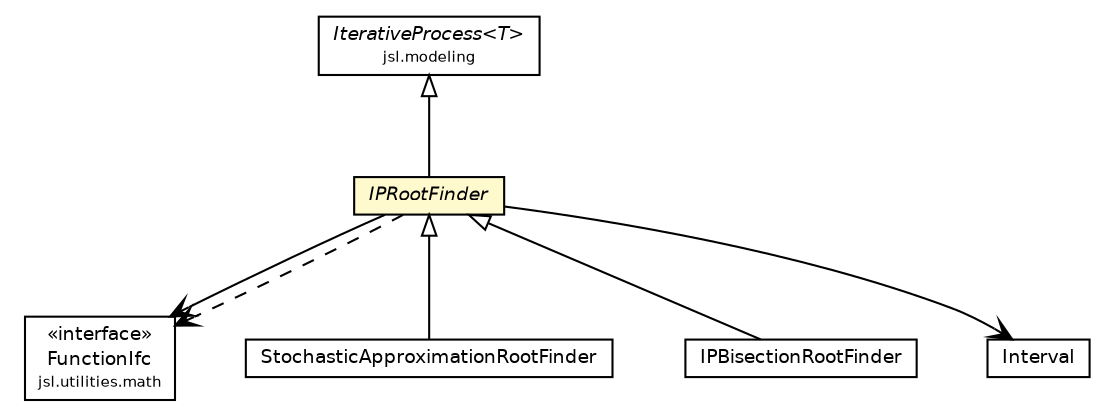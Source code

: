 #!/usr/local/bin/dot
#
# Class diagram 
# Generated by UMLGraph version 5.4 (http://www.umlgraph.org/)
#

digraph G {
	edge [fontname="Helvetica",fontsize=10,labelfontname="Helvetica",labelfontsize=10];
	node [fontname="Helvetica",fontsize=10,shape=plaintext];
	nodesep=0.25;
	ranksep=0.5;
	// jsl.modeling.IterativeProcess<T>
	c99195 [label=<<table title="jsl.modeling.IterativeProcess" border="0" cellborder="1" cellspacing="0" cellpadding="2" port="p" href="../../modeling/IterativeProcess.html">
		<tr><td><table border="0" cellspacing="0" cellpadding="1">
<tr><td align="center" balign="center"><font face="Helvetica-Oblique"> IterativeProcess&lt;T&gt; </font></td></tr>
<tr><td align="center" balign="center"><font point-size="7.0"> jsl.modeling </font></td></tr>
		</table></td></tr>
		</table>>, URL="../../modeling/IterativeProcess.html", fontname="Helvetica", fontcolor="black", fontsize=9.0];
	// jsl.utilities.math.FunctionIfc
	c99501 [label=<<table title="jsl.utilities.math.FunctionIfc" border="0" cellborder="1" cellspacing="0" cellpadding="2" port="p" href="../math/FunctionIfc.html">
		<tr><td><table border="0" cellspacing="0" cellpadding="1">
<tr><td align="center" balign="center"> &#171;interface&#187; </td></tr>
<tr><td align="center" balign="center"> FunctionIfc </td></tr>
<tr><td align="center" balign="center"><font point-size="7.0"> jsl.utilities.math </font></td></tr>
		</table></td></tr>
		</table>>, URL="../math/FunctionIfc.html", fontname="Helvetica", fontcolor="black", fontsize=9.0];
	// jsl.utilities.rootfinding.StochasticApproximationRootFinder
	c99609 [label=<<table title="jsl.utilities.rootfinding.StochasticApproximationRootFinder" border="0" cellborder="1" cellspacing="0" cellpadding="2" port="p" href="./StochasticApproximationRootFinder.html">
		<tr><td><table border="0" cellspacing="0" cellpadding="1">
<tr><td align="center" balign="center"> StochasticApproximationRootFinder </td></tr>
		</table></td></tr>
		</table>>, URL="./StochasticApproximationRootFinder.html", fontname="Helvetica", fontcolor="black", fontsize=9.0];
	// jsl.utilities.rootfinding.IPRootFinder
	c99613 [label=<<table title="jsl.utilities.rootfinding.IPRootFinder" border="0" cellborder="1" cellspacing="0" cellpadding="2" port="p" bgcolor="lemonChiffon" href="./IPRootFinder.html">
		<tr><td><table border="0" cellspacing="0" cellpadding="1">
<tr><td align="center" balign="center"><font face="Helvetica-Oblique"> IPRootFinder </font></td></tr>
		</table></td></tr>
		</table>>, URL="./IPRootFinder.html", fontname="Helvetica", fontcolor="black", fontsize=9.0];
	// jsl.utilities.rootfinding.IPBisectionRootFinder
	c99614 [label=<<table title="jsl.utilities.rootfinding.IPBisectionRootFinder" border="0" cellborder="1" cellspacing="0" cellpadding="2" port="p" href="./IPBisectionRootFinder.html">
		<tr><td><table border="0" cellspacing="0" cellpadding="1">
<tr><td align="center" balign="center"> IPBisectionRootFinder </td></tr>
		</table></td></tr>
		</table>>, URL="./IPBisectionRootFinder.html", fontname="Helvetica", fontcolor="black", fontsize=9.0];
	// jsl.utilities.rootfinding.Interval
	c99615 [label=<<table title="jsl.utilities.rootfinding.Interval" border="0" cellborder="1" cellspacing="0" cellpadding="2" port="p" href="./Interval.html">
		<tr><td><table border="0" cellspacing="0" cellpadding="1">
<tr><td align="center" balign="center"> Interval </td></tr>
		</table></td></tr>
		</table>>, URL="./Interval.html", fontname="Helvetica", fontcolor="black", fontsize=9.0];
	//jsl.utilities.rootfinding.StochasticApproximationRootFinder extends jsl.utilities.rootfinding.IPRootFinder
	c99613:p -> c99609:p [dir=back,arrowtail=empty];
	//jsl.utilities.rootfinding.IPRootFinder extends jsl.modeling.IterativeProcess<jsl.utilities.rootfinding.RootFinderStep>
	c99195:p -> c99613:p [dir=back,arrowtail=empty];
	//jsl.utilities.rootfinding.IPBisectionRootFinder extends jsl.utilities.rootfinding.IPRootFinder
	c99613:p -> c99614:p [dir=back,arrowtail=empty];
	// jsl.utilities.rootfinding.IPRootFinder NAVASSOC jsl.utilities.math.FunctionIfc
	c99613:p -> c99501:p [taillabel="", label="", headlabel="", fontname="Helvetica", fontcolor="black", fontsize=10.0, color="black", arrowhead=open];
	// jsl.utilities.rootfinding.IPRootFinder NAVASSOC jsl.utilities.rootfinding.Interval
	c99613:p -> c99615:p [taillabel="", label="", headlabel="", fontname="Helvetica", fontcolor="black", fontsize=10.0, color="black", arrowhead=open];
	// jsl.utilities.rootfinding.IPRootFinder DEPEND jsl.utilities.math.FunctionIfc
	c99613:p -> c99501:p [taillabel="", label="", headlabel="", fontname="Helvetica", fontcolor="black", fontsize=10.0, color="black", arrowhead=open, style=dashed];
}

